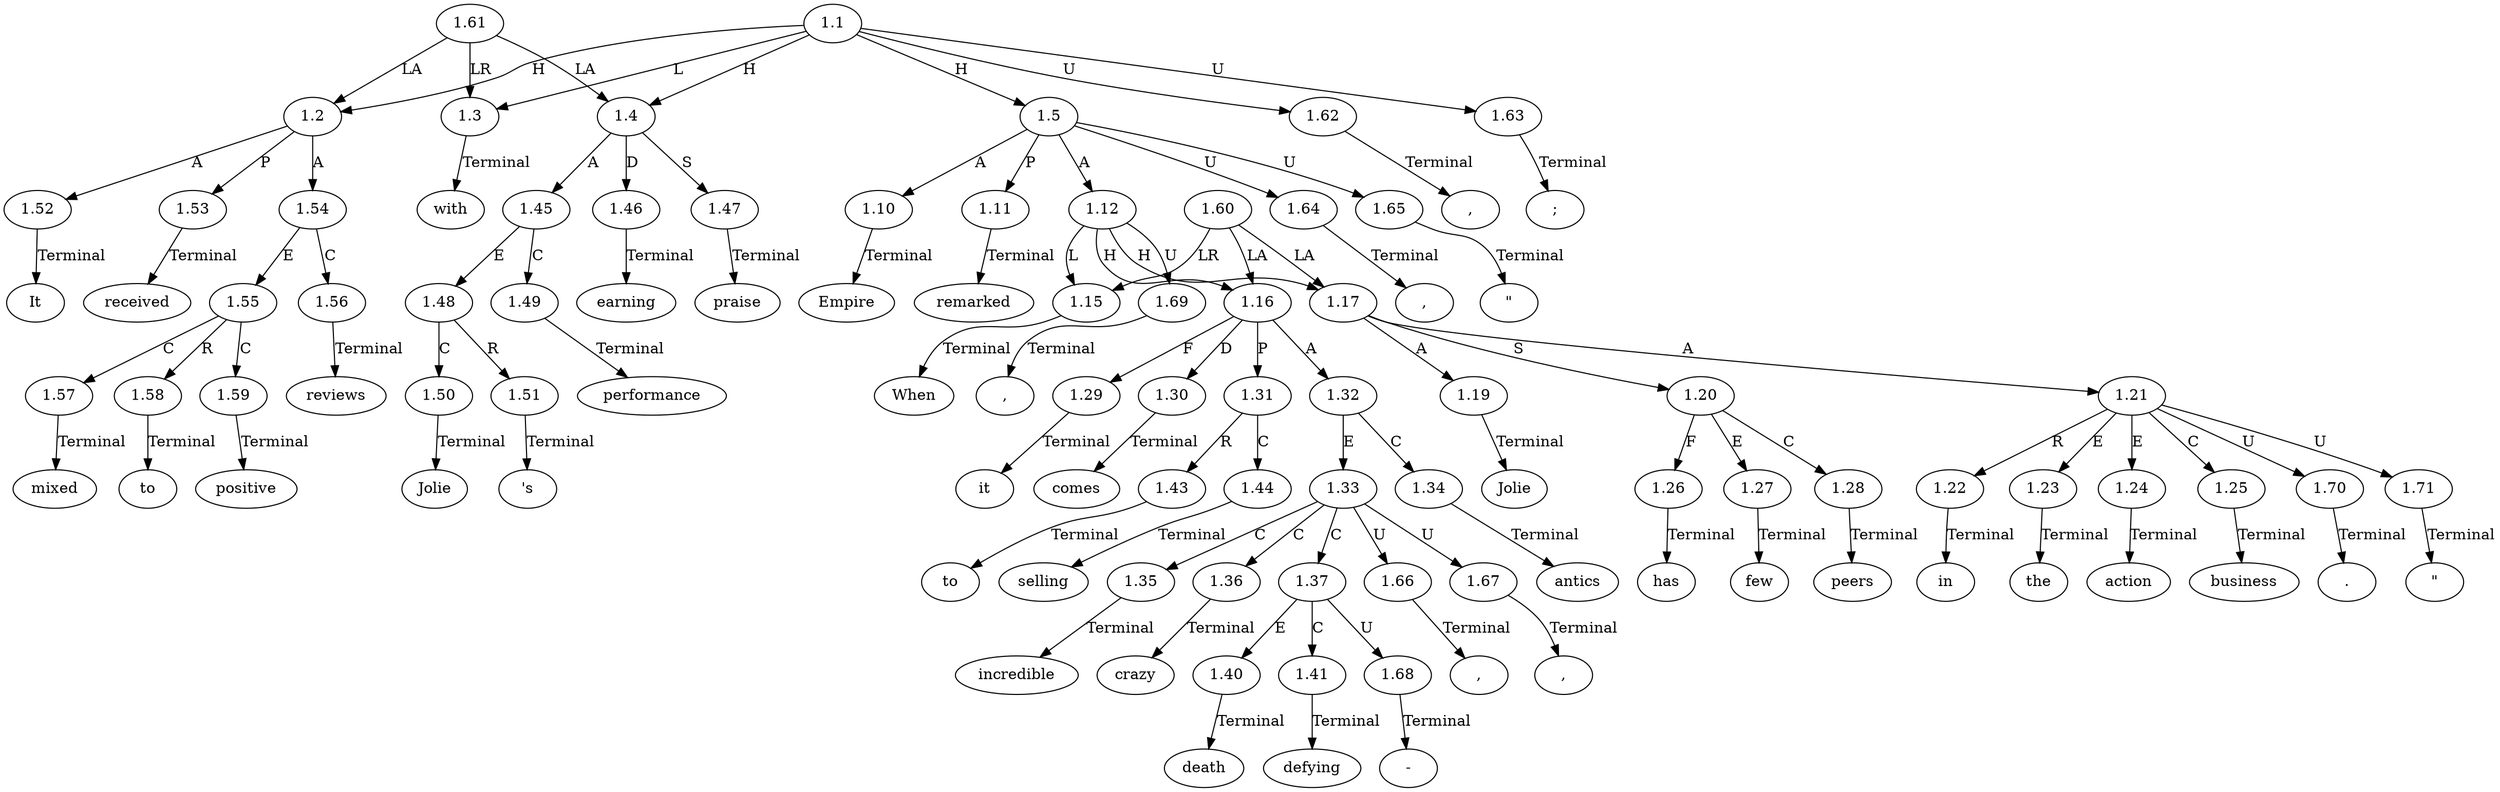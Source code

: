 // Graph
digraph {
	0.1 [label=It ordering=out]
	0.10 [label="'s" ordering=out]
	0.11 [label=performance ordering=out]
	0.12 [label=earning ordering=out]
	0.13 [label=praise ordering=out]
	0.14 [label=";" ordering=out]
	0.15 [label=Empire ordering=out]
	0.16 [label=remarked ordering=out]
	0.17 [label="," ordering=out]
	0.18 [label="\"" ordering=out]
	0.19 [label=When ordering=out]
	0.2 [label=received ordering=out]
	0.20 [label=it ordering=out]
	0.21 [label=comes ordering=out]
	0.22 [label=to ordering=out]
	0.23 [label=selling ordering=out]
	0.24 [label=incredible ordering=out]
	0.25 [label="," ordering=out]
	0.26 [label=crazy ordering=out]
	0.27 [label="," ordering=out]
	0.28 [label=death ordering=out]
	0.29 [label="-" ordering=out]
	0.3 [label=mixed ordering=out]
	0.30 [label=defying ordering=out]
	0.31 [label=antics ordering=out]
	0.32 [label="," ordering=out]
	0.33 [label=Jolie ordering=out]
	0.34 [label=has ordering=out]
	0.35 [label=few ordering=out]
	0.36 [label=peers ordering=out]
	0.37 [label=in ordering=out]
	0.38 [label=the ordering=out]
	0.39 [label=action ordering=out]
	0.4 [label=to ordering=out]
	0.40 [label=business ordering=out]
	0.41 [label="." ordering=out]
	0.42 [label="\"" ordering=out]
	0.5 [label=positive ordering=out]
	0.6 [label=reviews ordering=out]
	0.7 [label="," ordering=out]
	0.8 [label=with ordering=out]
	0.9 [label=Jolie ordering=out]
	1.1 [label=1.1 ordering=out]
	1.2 [label=1.2 ordering=out]
	1.3 [label=1.3 ordering=out]
	1.4 [label=1.4 ordering=out]
	1.5 [label=1.5 ordering=out]
	1.10 [label=1.10 ordering=out]
	1.11 [label=1.11 ordering=out]
	1.12 [label=1.12 ordering=out]
	1.15 [label=1.15 ordering=out]
	1.16 [label=1.16 ordering=out]
	1.17 [label=1.17 ordering=out]
	1.19 [label=1.19 ordering=out]
	1.20 [label=1.20 ordering=out]
	1.21 [label=1.21 ordering=out]
	1.22 [label=1.22 ordering=out]
	1.23 [label=1.23 ordering=out]
	1.24 [label=1.24 ordering=out]
	1.25 [label=1.25 ordering=out]
	1.26 [label=1.26 ordering=out]
	1.27 [label=1.27 ordering=out]
	1.28 [label=1.28 ordering=out]
	1.29 [label=1.29 ordering=out]
	1.30 [label=1.30 ordering=out]
	1.31 [label=1.31 ordering=out]
	1.32 [label=1.32 ordering=out]
	1.33 [label=1.33 ordering=out]
	1.34 [label=1.34 ordering=out]
	1.35 [label=1.35 ordering=out]
	1.36 [label=1.36 ordering=out]
	1.37 [label=1.37 ordering=out]
	1.40 [label=1.40 ordering=out]
	1.41 [label=1.41 ordering=out]
	1.43 [label=1.43 ordering=out]
	1.44 [label=1.44 ordering=out]
	1.45 [label=1.45 ordering=out]
	1.46 [label=1.46 ordering=out]
	1.47 [label=1.47 ordering=out]
	1.48 [label=1.48 ordering=out]
	1.49 [label=1.49 ordering=out]
	1.50 [label=1.50 ordering=out]
	1.51 [label=1.51 ordering=out]
	1.52 [label=1.52 ordering=out]
	1.53 [label=1.53 ordering=out]
	1.54 [label=1.54 ordering=out]
	1.55 [label=1.55 ordering=out]
	1.56 [label=1.56 ordering=out]
	1.57 [label=1.57 ordering=out]
	1.58 [label=1.58 ordering=out]
	1.59 [label=1.59 ordering=out]
	1.60 [label=1.60 ordering=out]
	1.61 [label=1.61 ordering=out]
	1.62 [label=1.62 ordering=out]
	1.63 [label=1.63 ordering=out]
	1.64 [label=1.64 ordering=out]
	1.65 [label=1.65 ordering=out]
	1.66 [label=1.66 ordering=out]
	1.67 [label=1.67 ordering=out]
	1.68 [label=1.68 ordering=out]
	1.69 [label=1.69 ordering=out]
	1.70 [label=1.70 ordering=out]
	1.71 [label=1.71 ordering=out]
	1.1 -> 1.2 [label=H ordering=out]
	1.1 -> 1.3 [label=L ordering=out]
	1.1 -> 1.4 [label=H ordering=out]
	1.1 -> 1.5 [label=H ordering=out]
	1.1 -> 1.62 [label=U ordering=out]
	1.1 -> 1.63 [label=U ordering=out]
	1.2 -> 1.52 [label=A ordering=out]
	1.2 -> 1.53 [label=P ordering=out]
	1.2 -> 1.54 [label=A ordering=out]
	1.3 -> 0.8 [label=Terminal ordering=out]
	1.4 -> 1.45 [label=A ordering=out]
	1.4 -> 1.46 [label=D ordering=out]
	1.4 -> 1.47 [label=S ordering=out]
	1.5 -> 1.10 [label=A ordering=out]
	1.5 -> 1.11 [label=P ordering=out]
	1.5 -> 1.12 [label=A ordering=out]
	1.5 -> 1.64 [label=U ordering=out]
	1.5 -> 1.65 [label=U ordering=out]
	1.10 -> 0.15 [label=Terminal ordering=out]
	1.11 -> 0.16 [label=Terminal ordering=out]
	1.12 -> 1.15 [label=L ordering=out]
	1.12 -> 1.16 [label=H ordering=out]
	1.12 -> 1.17 [label=H ordering=out]
	1.12 -> 1.69 [label=U ordering=out]
	1.15 -> 0.19 [label=Terminal ordering=out]
	1.16 -> 1.29 [label=F ordering=out]
	1.16 -> 1.30 [label=D ordering=out]
	1.16 -> 1.31 [label=P ordering=out]
	1.16 -> 1.32 [label=A ordering=out]
	1.17 -> 1.19 [label=A ordering=out]
	1.17 -> 1.20 [label=S ordering=out]
	1.17 -> 1.21 [label=A ordering=out]
	1.19 -> 0.33 [label=Terminal ordering=out]
	1.20 -> 1.26 [label=F ordering=out]
	1.20 -> 1.27 [label=E ordering=out]
	1.20 -> 1.28 [label=C ordering=out]
	1.21 -> 1.22 [label=R ordering=out]
	1.21 -> 1.23 [label=E ordering=out]
	1.21 -> 1.24 [label=E ordering=out]
	1.21 -> 1.25 [label=C ordering=out]
	1.21 -> 1.70 [label=U ordering=out]
	1.21 -> 1.71 [label=U ordering=out]
	1.22 -> 0.37 [label=Terminal ordering=out]
	1.23 -> 0.38 [label=Terminal ordering=out]
	1.24 -> 0.39 [label=Terminal ordering=out]
	1.25 -> 0.40 [label=Terminal ordering=out]
	1.26 -> 0.34 [label=Terminal ordering=out]
	1.27 -> 0.35 [label=Terminal ordering=out]
	1.28 -> 0.36 [label=Terminal ordering=out]
	1.29 -> 0.20 [label=Terminal ordering=out]
	1.30 -> 0.21 [label=Terminal ordering=out]
	1.31 -> 1.43 [label=R ordering=out]
	1.31 -> 1.44 [label=C ordering=out]
	1.32 -> 1.33 [label=E ordering=out]
	1.32 -> 1.34 [label=C ordering=out]
	1.33 -> 1.35 [label=C ordering=out]
	1.33 -> 1.36 [label=C ordering=out]
	1.33 -> 1.37 [label=C ordering=out]
	1.33 -> 1.66 [label=U ordering=out]
	1.33 -> 1.67 [label=U ordering=out]
	1.34 -> 0.31 [label=Terminal ordering=out]
	1.35 -> 0.24 [label=Terminal ordering=out]
	1.36 -> 0.26 [label=Terminal ordering=out]
	1.37 -> 1.40 [label=E ordering=out]
	1.37 -> 1.41 [label=C ordering=out]
	1.37 -> 1.68 [label=U ordering=out]
	1.40 -> 0.28 [label=Terminal ordering=out]
	1.41 -> 0.30 [label=Terminal ordering=out]
	1.43 -> 0.22 [label=Terminal ordering=out]
	1.44 -> 0.23 [label=Terminal ordering=out]
	1.45 -> 1.48 [label=E ordering=out]
	1.45 -> 1.49 [label=C ordering=out]
	1.46 -> 0.12 [label=Terminal ordering=out]
	1.47 -> 0.13 [label=Terminal ordering=out]
	1.48 -> 1.50 [label=C ordering=out]
	1.48 -> 1.51 [label=R ordering=out]
	1.49 -> 0.11 [label=Terminal ordering=out]
	1.50 -> 0.9 [label=Terminal ordering=out]
	1.51 -> 0.10 [label=Terminal ordering=out]
	1.52 -> 0.1 [label=Terminal ordering=out]
	1.53 -> 0.2 [label=Terminal ordering=out]
	1.54 -> 1.55 [label=E ordering=out]
	1.54 -> 1.56 [label=C ordering=out]
	1.55 -> 1.57 [label=C ordering=out]
	1.55 -> 1.58 [label=R ordering=out]
	1.55 -> 1.59 [label=C ordering=out]
	1.56 -> 0.6 [label=Terminal ordering=out]
	1.57 -> 0.3 [label=Terminal ordering=out]
	1.58 -> 0.4 [label=Terminal ordering=out]
	1.59 -> 0.5 [label=Terminal ordering=out]
	1.60 -> 1.15 [label=LR ordering=out]
	1.60 -> 1.16 [label=LA ordering=out]
	1.60 -> 1.17 [label=LA ordering=out]
	1.61 -> 1.2 [label=LA ordering=out]
	1.61 -> 1.3 [label=LR ordering=out]
	1.61 -> 1.4 [label=LA ordering=out]
	1.62 -> 0.7 [label=Terminal ordering=out]
	1.63 -> 0.14 [label=Terminal ordering=out]
	1.64 -> 0.17 [label=Terminal ordering=out]
	1.65 -> 0.18 [label=Terminal ordering=out]
	1.66 -> 0.25 [label=Terminal ordering=out]
	1.67 -> 0.27 [label=Terminal ordering=out]
	1.68 -> 0.29 [label=Terminal ordering=out]
	1.69 -> 0.32 [label=Terminal ordering=out]
	1.70 -> 0.41 [label=Terminal ordering=out]
	1.71 -> 0.42 [label=Terminal ordering=out]
}
